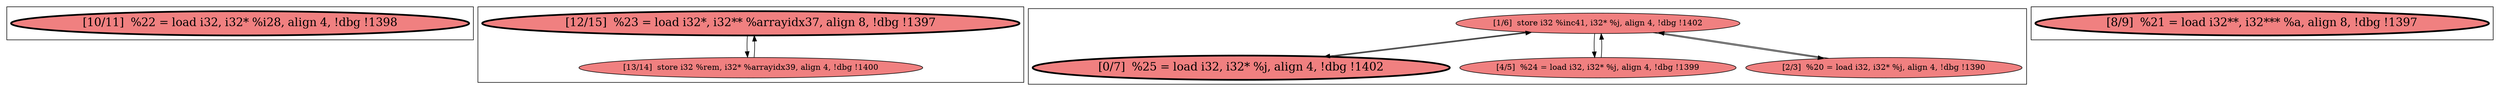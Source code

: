 
digraph G {





subgraph cluster3 {


node2525 [penwidth=3.0,fontsize=20,fillcolor=lightcoral,label="[10/11]  %22 = load i32, i32* %i28, align 4, !dbg !1398",shape=ellipse,style=filled ]



}

subgraph cluster2 {


node2524 [penwidth=3.0,fontsize=20,fillcolor=lightcoral,label="[12/15]  %23 = load i32*, i32** %arrayidx37, align 8, !dbg !1397",shape=ellipse,style=filled ]
node2523 [fillcolor=lightcoral,label="[13/14]  store i32 %rem, i32* %arrayidx39, align 4, !dbg !1400",shape=ellipse,style=filled ]

node2523->node2524 [ ]
node2524->node2523 [ ]


}

subgraph cluster0 {


node2521 [fillcolor=lightcoral,label="[1/6]  store i32 %inc41, i32* %j, align 4, !dbg !1402",shape=ellipse,style=filled ]
node2520 [penwidth=3.0,fontsize=20,fillcolor=lightcoral,label="[0/7]  %25 = load i32, i32* %j, align 4, !dbg !1402",shape=ellipse,style=filled ]
node2518 [fillcolor=lightcoral,label="[4/5]  %24 = load i32, i32* %j, align 4, !dbg !1399",shape=ellipse,style=filled ]
node2519 [fillcolor=lightcoral,label="[2/3]  %20 = load i32, i32* %j, align 4, !dbg !1390",shape=ellipse,style=filled ]

node2521->node2519 [ ]
node2518->node2521 [ ]
node2521->node2518 [ ]
node2519->node2521 [ ]
node2521->node2520 [ ]
node2520->node2521 [ ]


}

subgraph cluster1 {


node2522 [penwidth=3.0,fontsize=20,fillcolor=lightcoral,label="[8/9]  %21 = load i32**, i32*** %a, align 8, !dbg !1397",shape=ellipse,style=filled ]



}

}
